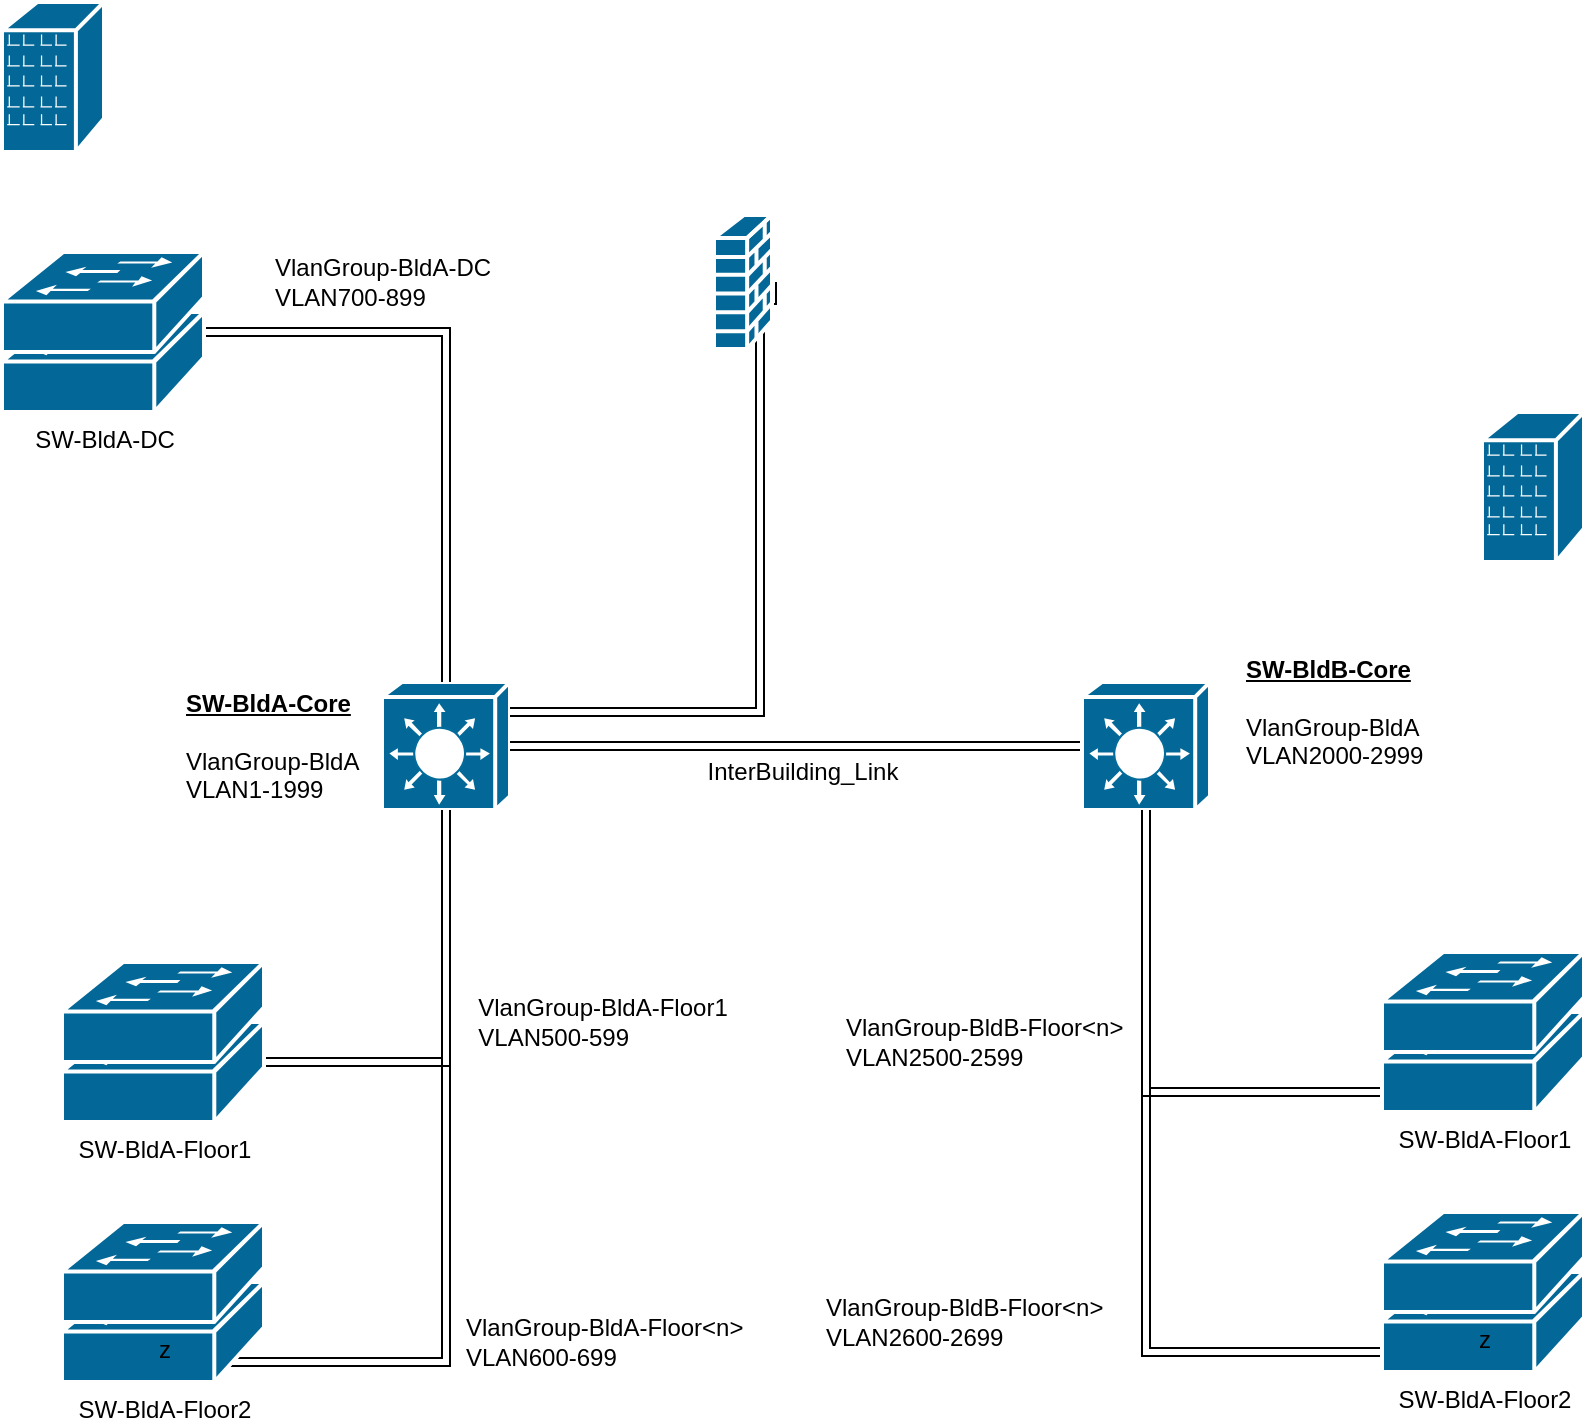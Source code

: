 <mxfile version="18.1.1" type="github">
  <diagram id="snjiuTIP0JzLSiVEEBvV" name="Page-1">
    <mxGraphModel dx="1422" dy="762" grid="1" gridSize="10" guides="1" tooltips="1" connect="1" arrows="1" fold="1" page="1" pageScale="1" pageWidth="850" pageHeight="1100" math="0" shadow="0">
      <root>
        <mxCell id="0" />
        <mxCell id="1" parent="0" />
        <mxCell id="vzJ840o4cB8rxGhOG6Pi-1" value="" style="shape=mxgraph.cisco.buildings.branch_office;sketch=0;html=1;pointerEvents=1;dashed=0;fillColor=#036897;strokeColor=#ffffff;strokeWidth=2;verticalLabelPosition=bottom;verticalAlign=top;align=center;outlineConnect=0;" vertex="1" parent="1">
          <mxGeometry x="40" y="35" width="51" height="75" as="geometry" />
        </mxCell>
        <mxCell id="vzJ840o4cB8rxGhOG6Pi-2" value="" style="shape=mxgraph.cisco.buildings.branch_office;sketch=0;html=1;pointerEvents=1;dashed=0;fillColor=#036897;strokeColor=#ffffff;strokeWidth=2;verticalLabelPosition=bottom;verticalAlign=top;align=center;outlineConnect=0;" vertex="1" parent="1">
          <mxGeometry x="780" y="240" width="51" height="75" as="geometry" />
        </mxCell>
        <mxCell id="vzJ840o4cB8rxGhOG6Pi-5" value="" style="shape=mxgraph.cisco.switches.layer_3_switch;sketch=0;html=1;pointerEvents=1;dashed=0;fillColor=#036897;strokeColor=#ffffff;strokeWidth=2;verticalLabelPosition=bottom;verticalAlign=top;align=center;outlineConnect=0;" vertex="1" parent="1">
          <mxGeometry x="230" y="375" width="64" height="64" as="geometry" />
        </mxCell>
        <mxCell id="vzJ840o4cB8rxGhOG6Pi-11" style="edgeStyle=orthogonalEdgeStyle;rounded=0;orthogonalLoop=1;jettySize=auto;html=1;exitX=0.5;exitY=0.98;exitDx=0;exitDy=0;exitPerimeter=0;shape=link;" edge="1" parent="1" source="vzJ840o4cB8rxGhOG6Pi-6" target="vzJ840o4cB8rxGhOG6Pi-5">
          <mxGeometry relative="1" as="geometry">
            <Array as="points">
              <mxPoint x="121" y="565" />
              <mxPoint x="262" y="565" />
            </Array>
          </mxGeometry>
        </mxCell>
        <mxCell id="vzJ840o4cB8rxGhOG6Pi-7" value="" style="group" vertex="1" connectable="0" parent="1">
          <mxGeometry x="70" y="515" width="101" height="80" as="geometry" />
        </mxCell>
        <mxCell id="vzJ840o4cB8rxGhOG6Pi-4" value="SW-BldA-Floor1" style="shape=mxgraph.cisco.switches.workgroup_switch;sketch=0;html=1;pointerEvents=1;dashed=0;fillColor=#036897;strokeColor=#ffffff;strokeWidth=2;verticalLabelPosition=bottom;verticalAlign=top;align=center;outlineConnect=0;" vertex="1" parent="vzJ840o4cB8rxGhOG6Pi-7">
          <mxGeometry y="30" width="101" height="50" as="geometry" />
        </mxCell>
        <mxCell id="vzJ840o4cB8rxGhOG6Pi-6" value="" style="shape=mxgraph.cisco.switches.workgroup_switch;sketch=0;html=1;pointerEvents=1;dashed=0;fillColor=#036897;strokeColor=#ffffff;strokeWidth=2;verticalLabelPosition=bottom;verticalAlign=top;align=center;outlineConnect=0;" vertex="1" parent="vzJ840o4cB8rxGhOG6Pi-7">
          <mxGeometry width="101" height="50" as="geometry" />
        </mxCell>
        <mxCell id="vzJ840o4cB8rxGhOG6Pi-14" style="edgeStyle=orthogonalEdgeStyle;shape=link;rounded=0;orthogonalLoop=1;jettySize=auto;html=1;exitX=0.5;exitY=0.98;exitDx=0;exitDy=0;exitPerimeter=0;" edge="1" parent="1" source="vzJ840o4cB8rxGhOG6Pi-10" target="vzJ840o4cB8rxGhOG6Pi-5">
          <mxGeometry relative="1" as="geometry" />
        </mxCell>
        <mxCell id="vzJ840o4cB8rxGhOG6Pi-8" value="" style="group" vertex="1" connectable="0" parent="1">
          <mxGeometry x="70" y="645" width="101" height="80" as="geometry" />
        </mxCell>
        <mxCell id="vzJ840o4cB8rxGhOG6Pi-9" value="SW-BldA-Floor2" style="shape=mxgraph.cisco.switches.workgroup_switch;sketch=0;html=1;pointerEvents=1;dashed=0;fillColor=#036897;strokeColor=#ffffff;strokeWidth=2;verticalLabelPosition=bottom;verticalAlign=top;align=center;outlineConnect=0;" vertex="1" parent="vzJ840o4cB8rxGhOG6Pi-8">
          <mxGeometry y="30" width="101" height="50" as="geometry" />
        </mxCell>
        <mxCell id="vzJ840o4cB8rxGhOG6Pi-10" value="z" style="shape=mxgraph.cisco.switches.workgroup_switch;sketch=0;html=1;pointerEvents=1;dashed=0;fillColor=#036897;strokeColor=#ffffff;strokeWidth=2;verticalLabelPosition=bottom;verticalAlign=top;align=center;outlineConnect=0;" vertex="1" parent="vzJ840o4cB8rxGhOG6Pi-8">
          <mxGeometry width="101" height="50" as="geometry" />
        </mxCell>
        <mxCell id="vzJ840o4cB8rxGhOG6Pi-47" style="edgeStyle=orthogonalEdgeStyle;shape=link;rounded=0;orthogonalLoop=1;jettySize=auto;html=1;exitX=1;exitY=0.5;exitDx=0;exitDy=0;exitPerimeter=0;" edge="1" parent="1" source="vzJ840o4cB8rxGhOG6Pi-15" target="vzJ840o4cB8rxGhOG6Pi-5">
          <mxGeometry relative="1" as="geometry">
            <Array as="points">
              <mxPoint x="419" y="184" />
              <mxPoint x="419" y="390" />
            </Array>
          </mxGeometry>
        </mxCell>
        <mxCell id="vzJ840o4cB8rxGhOG6Pi-15" value="" style="shape=mxgraph.cisco.security.firewall;sketch=0;html=1;pointerEvents=1;dashed=0;fillColor=#036897;strokeColor=#ffffff;strokeWidth=2;verticalLabelPosition=bottom;verticalAlign=top;align=center;outlineConnect=0;" vertex="1" parent="1">
          <mxGeometry x="396" y="141.5" width="29" height="67" as="geometry" />
        </mxCell>
        <mxCell id="vzJ840o4cB8rxGhOG6Pi-50" style="edgeStyle=orthogonalEdgeStyle;shape=link;rounded=0;orthogonalLoop=1;jettySize=auto;html=1;exitX=0;exitY=0.5;exitDx=0;exitDy=0;exitPerimeter=0;" edge="1" parent="1" source="vzJ840o4cB8rxGhOG6Pi-22" target="vzJ840o4cB8rxGhOG6Pi-5">
          <mxGeometry relative="1" as="geometry" />
        </mxCell>
        <mxCell id="vzJ840o4cB8rxGhOG6Pi-22" value="" style="shape=mxgraph.cisco.switches.layer_3_switch;sketch=0;html=1;pointerEvents=1;dashed=0;fillColor=#036897;strokeColor=#ffffff;strokeWidth=2;verticalLabelPosition=bottom;verticalAlign=top;align=center;outlineConnect=0;" vertex="1" parent="1">
          <mxGeometry x="580" y="375" width="64" height="64" as="geometry" />
        </mxCell>
        <mxCell id="vzJ840o4cB8rxGhOG6Pi-27" style="edgeStyle=orthogonalEdgeStyle;shape=link;rounded=0;orthogonalLoop=1;jettySize=auto;html=1;exitX=0.5;exitY=0.98;exitDx=0;exitDy=0;exitPerimeter=0;" edge="1" source="vzJ840o4cB8rxGhOG6Pi-30" target="vzJ840o4cB8rxGhOG6Pi-22" parent="1">
          <mxGeometry relative="1" as="geometry" />
        </mxCell>
        <mxCell id="vzJ840o4cB8rxGhOG6Pi-28" value="" style="group" vertex="1" connectable="0" parent="1">
          <mxGeometry x="730" y="640" width="101" height="80" as="geometry" />
        </mxCell>
        <mxCell id="vzJ840o4cB8rxGhOG6Pi-29" value="SW-BldA-Floor2" style="shape=mxgraph.cisco.switches.workgroup_switch;sketch=0;html=1;pointerEvents=1;dashed=0;fillColor=#036897;strokeColor=#ffffff;strokeWidth=2;verticalLabelPosition=bottom;verticalAlign=top;align=center;outlineConnect=0;" vertex="1" parent="vzJ840o4cB8rxGhOG6Pi-28">
          <mxGeometry y="30" width="101" height="50" as="geometry" />
        </mxCell>
        <mxCell id="vzJ840o4cB8rxGhOG6Pi-30" value="z" style="shape=mxgraph.cisco.switches.workgroup_switch;sketch=0;html=1;pointerEvents=1;dashed=0;fillColor=#036897;strokeColor=#ffffff;strokeWidth=2;verticalLabelPosition=bottom;verticalAlign=top;align=center;outlineConnect=0;" vertex="1" parent="vzJ840o4cB8rxGhOG6Pi-28">
          <mxGeometry width="101" height="50" as="geometry" />
        </mxCell>
        <mxCell id="vzJ840o4cB8rxGhOG6Pi-37" style="edgeStyle=orthogonalEdgeStyle;shape=link;rounded=0;orthogonalLoop=1;jettySize=auto;html=1;exitX=0.5;exitY=0.98;exitDx=0;exitDy=0;exitPerimeter=0;" edge="1" parent="1" source="vzJ840o4cB8rxGhOG6Pi-26" target="vzJ840o4cB8rxGhOG6Pi-22">
          <mxGeometry relative="1" as="geometry" />
        </mxCell>
        <mxCell id="vzJ840o4cB8rxGhOG6Pi-24" value="" style="group" vertex="1" connectable="0" parent="1">
          <mxGeometry x="730" y="510" width="101" height="80" as="geometry" />
        </mxCell>
        <mxCell id="vzJ840o4cB8rxGhOG6Pi-25" value="SW-BldA-Floor1" style="shape=mxgraph.cisco.switches.workgroup_switch;sketch=0;html=1;pointerEvents=1;dashed=0;fillColor=#036897;strokeColor=#ffffff;strokeWidth=2;verticalLabelPosition=bottom;verticalAlign=top;align=center;outlineConnect=0;" vertex="1" parent="vzJ840o4cB8rxGhOG6Pi-24">
          <mxGeometry y="30" width="101" height="50" as="geometry" />
        </mxCell>
        <mxCell id="vzJ840o4cB8rxGhOG6Pi-26" value="" style="shape=mxgraph.cisco.switches.workgroup_switch;sketch=0;html=1;pointerEvents=1;dashed=0;fillColor=#036897;strokeColor=#ffffff;strokeWidth=2;verticalLabelPosition=bottom;verticalAlign=top;align=center;outlineConnect=0;" vertex="1" parent="vzJ840o4cB8rxGhOG6Pi-24">
          <mxGeometry width="101" height="50" as="geometry" />
        </mxCell>
        <mxCell id="vzJ840o4cB8rxGhOG6Pi-38" value="&lt;div align=&quot;left&quot;&gt;VlanGroup-BldA-Floor&amp;lt;n&amp;gt;&lt;/div&gt;&lt;div align=&quot;left&quot;&gt;VLAN600-699&lt;br&gt;&lt;/div&gt;" style="text;html=1;align=left;verticalAlign=middle;resizable=0;points=[];autosize=1;strokeColor=none;fillColor=none;" vertex="1" parent="1">
          <mxGeometry x="270" y="690" width="160" height="30" as="geometry" />
        </mxCell>
        <mxCell id="vzJ840o4cB8rxGhOG6Pi-39" value="&lt;div&gt;VlanGroup-BldA-Floor1&lt;/div&gt;&lt;div align=&quot;left&quot;&gt;VLAN500-599&lt;br&gt;&lt;/div&gt;" style="text;html=1;align=center;verticalAlign=middle;resizable=0;points=[];autosize=1;strokeColor=none;fillColor=none;" vertex="1" parent="1">
          <mxGeometry x="270" y="530" width="140" height="30" as="geometry" />
        </mxCell>
        <mxCell id="vzJ840o4cB8rxGhOG6Pi-40" value="&lt;div align=&quot;left&quot;&gt;&lt;u&gt;&lt;b&gt;SW-BldA-Core&lt;/b&gt;&lt;/u&gt;&lt;/div&gt;&lt;div align=&quot;left&quot;&gt;&lt;br&gt;&lt;/div&gt;&lt;div align=&quot;left&quot;&gt;VlanGroup-BldA&lt;/div&gt;&lt;div align=&quot;left&quot;&gt;VLAN1-1999&lt;br&gt;&lt;/div&gt;" style="text;html=1;align=left;verticalAlign=middle;resizable=0;points=[];autosize=1;strokeColor=none;fillColor=none;" vertex="1" parent="1">
          <mxGeometry x="130" y="377" width="100" height="60" as="geometry" />
        </mxCell>
        <mxCell id="vzJ840o4cB8rxGhOG6Pi-42" value="&lt;div align=&quot;left&quot;&gt;VlanGroup-BldB-Floor&amp;lt;n&amp;gt;&lt;/div&gt;&lt;div align=&quot;left&quot;&gt;VLAN2600-2699&lt;br&gt;&lt;/div&gt;" style="text;html=1;align=left;verticalAlign=middle;resizable=0;points=[];autosize=1;strokeColor=none;fillColor=none;" vertex="1" parent="1">
          <mxGeometry x="450" y="680" width="160" height="30" as="geometry" />
        </mxCell>
        <mxCell id="vzJ840o4cB8rxGhOG6Pi-43" value="&lt;div align=&quot;left&quot;&gt;VlanGroup-BldB-Floor&amp;lt;n&amp;gt;&lt;/div&gt;&lt;div align=&quot;left&quot;&gt;VLAN2500-2599&lt;br&gt;&lt;/div&gt;" style="text;html=1;align=left;verticalAlign=middle;resizable=0;points=[];autosize=1;strokeColor=none;fillColor=none;" vertex="1" parent="1">
          <mxGeometry x="460" y="540" width="160" height="30" as="geometry" />
        </mxCell>
        <mxCell id="vzJ840o4cB8rxGhOG6Pi-44" value="&lt;div align=&quot;left&quot;&gt;&lt;u&gt;&lt;b&gt;SW-BldB-Core&lt;/b&gt;&lt;/u&gt;&lt;/div&gt;&lt;div align=&quot;left&quot;&gt;&lt;br&gt;&lt;/div&gt;&lt;div align=&quot;left&quot;&gt;VlanGroup-BldA&lt;/div&gt;&lt;div align=&quot;left&quot;&gt;VLAN2000-2999&lt;br&gt;&lt;/div&gt;" style="text;html=1;align=left;verticalAlign=middle;resizable=0;points=[];autosize=1;strokeColor=none;fillColor=none;" vertex="1" parent="1">
          <mxGeometry x="660" y="360" width="110" height="60" as="geometry" />
        </mxCell>
        <mxCell id="vzJ840o4cB8rxGhOG6Pi-45" style="edgeStyle=orthogonalEdgeStyle;shape=link;rounded=0;orthogonalLoop=1;jettySize=auto;html=1;exitX=0.5;exitY=0.98;exitDx=0;exitDy=0;exitPerimeter=0;" edge="1" parent="1" source="vzJ840o4cB8rxGhOG6Pi-19" target="vzJ840o4cB8rxGhOG6Pi-5">
          <mxGeometry relative="1" as="geometry">
            <Array as="points">
              <mxPoint x="121" y="200" />
              <mxPoint x="262" y="200" />
            </Array>
          </mxGeometry>
        </mxCell>
        <mxCell id="vzJ840o4cB8rxGhOG6Pi-17" value="" style="group" vertex="1" connectable="0" parent="1">
          <mxGeometry x="40" y="160" width="101" height="80" as="geometry" />
        </mxCell>
        <mxCell id="vzJ840o4cB8rxGhOG6Pi-18" value="SW-BldA-DC" style="shape=mxgraph.cisco.switches.workgroup_switch;sketch=0;html=1;pointerEvents=1;dashed=0;fillColor=#036897;strokeColor=#ffffff;strokeWidth=2;verticalLabelPosition=bottom;verticalAlign=top;align=center;outlineConnect=0;" vertex="1" parent="vzJ840o4cB8rxGhOG6Pi-17">
          <mxGeometry y="30" width="101" height="50" as="geometry" />
        </mxCell>
        <mxCell id="vzJ840o4cB8rxGhOG6Pi-19" value="" style="shape=mxgraph.cisco.switches.workgroup_switch;sketch=0;html=1;pointerEvents=1;dashed=0;fillColor=#036897;strokeColor=#ffffff;strokeWidth=2;verticalLabelPosition=bottom;verticalAlign=top;align=center;outlineConnect=0;" vertex="1" parent="vzJ840o4cB8rxGhOG6Pi-17">
          <mxGeometry width="101" height="50" as="geometry" />
        </mxCell>
        <mxCell id="vzJ840o4cB8rxGhOG6Pi-46" value="&lt;div&gt;VlanGroup-BldA-DC&lt;/div&gt;&lt;div align=&quot;left&quot;&gt;VLAN700-899&lt;br&gt;&lt;/div&gt;" style="text;html=1;align=center;verticalAlign=middle;resizable=0;points=[];autosize=1;strokeColor=none;fillColor=none;" vertex="1" parent="1">
          <mxGeometry x="170" y="160" width="120" height="30" as="geometry" />
        </mxCell>
        <mxCell id="vzJ840o4cB8rxGhOG6Pi-51" value="InterBuilding_Link" style="text;html=1;align=center;verticalAlign=middle;resizable=0;points=[];autosize=1;strokeColor=none;fillColor=none;" vertex="1" parent="1">
          <mxGeometry x="385" y="410" width="110" height="20" as="geometry" />
        </mxCell>
      </root>
    </mxGraphModel>
  </diagram>
</mxfile>
